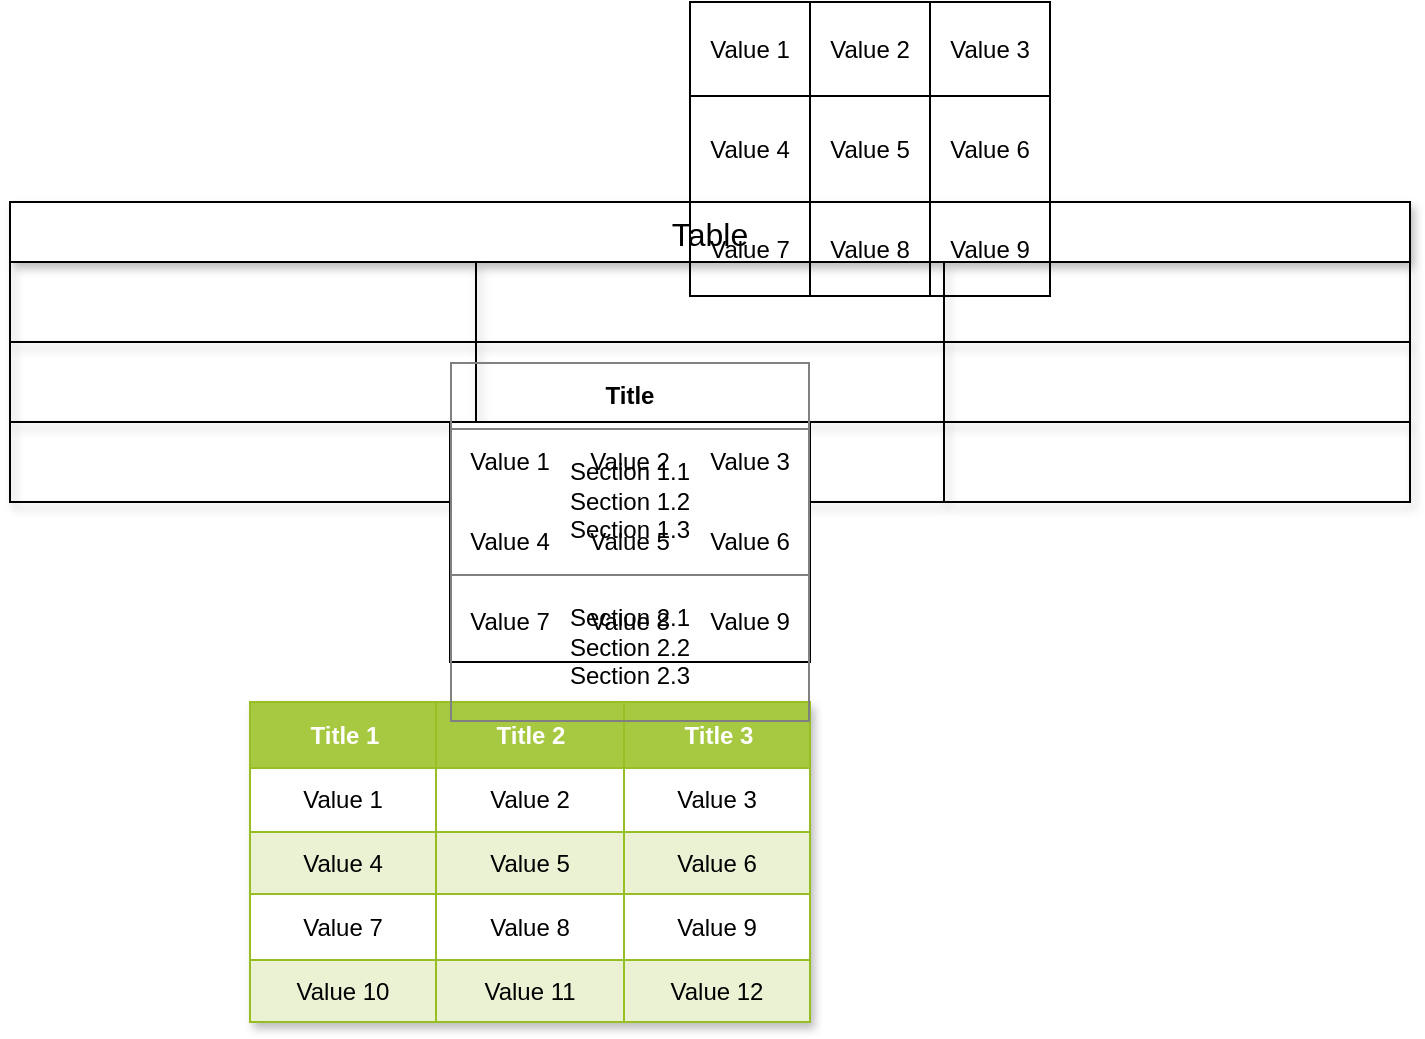 <mxfile version="24.3.1" type="device">
  <diagram name="หน้า-1" id="lGFt8jssTgGZ6eAb4FzK">
    <mxGraphModel dx="1050" dy="617" grid="1" gridSize="10" guides="1" tooltips="1" connect="1" arrows="1" fold="1" page="1" pageScale="1" pageWidth="827" pageHeight="1169" math="0" shadow="0">
      <root>
        <mxCell id="0" />
        <mxCell id="1" parent="0" />
        <mxCell id="sUJI07cc3r80qlHOVlr8-1" value="Table" style="shape=table;startSize=30;container=1;collapsible=0;childLayout=tableLayout;strokeColor=default;fontSize=16;shadow=1;" vertex="1" parent="1">
          <mxGeometry x="100" y="150" width="700" height="150" as="geometry" />
        </mxCell>
        <mxCell id="sUJI07cc3r80qlHOVlr8-2" value="" style="shape=tableRow;horizontal=0;startSize=0;swimlaneHead=0;swimlaneBody=0;strokeColor=inherit;top=0;left=0;bottom=0;right=0;collapsible=0;dropTarget=0;fillColor=none;points=[[0,0.5],[1,0.5]];portConstraint=eastwest;fontSize=16;" vertex="1" parent="sUJI07cc3r80qlHOVlr8-1">
          <mxGeometry y="30" width="700" height="40" as="geometry" />
        </mxCell>
        <mxCell id="sUJI07cc3r80qlHOVlr8-3" value="" style="shape=partialRectangle;html=1;whiteSpace=wrap;connectable=0;strokeColor=inherit;overflow=hidden;fillColor=none;top=0;left=0;bottom=0;right=0;pointerEvents=1;fontSize=16;" vertex="1" parent="sUJI07cc3r80qlHOVlr8-2">
          <mxGeometry width="233" height="40" as="geometry">
            <mxRectangle width="233" height="40" as="alternateBounds" />
          </mxGeometry>
        </mxCell>
        <mxCell id="sUJI07cc3r80qlHOVlr8-4" value="" style="shape=partialRectangle;html=1;whiteSpace=wrap;connectable=0;strokeColor=inherit;overflow=hidden;fillColor=none;top=0;left=0;bottom=0;right=0;pointerEvents=1;fontSize=16;" vertex="1" parent="sUJI07cc3r80qlHOVlr8-2">
          <mxGeometry x="233" width="234" height="40" as="geometry">
            <mxRectangle width="234" height="40" as="alternateBounds" />
          </mxGeometry>
        </mxCell>
        <mxCell id="sUJI07cc3r80qlHOVlr8-5" value="" style="shape=partialRectangle;html=1;whiteSpace=wrap;connectable=0;strokeColor=inherit;overflow=hidden;fillColor=none;top=0;left=0;bottom=0;right=0;pointerEvents=1;fontSize=16;" vertex="1" parent="sUJI07cc3r80qlHOVlr8-2">
          <mxGeometry x="467" width="233" height="40" as="geometry">
            <mxRectangle width="233" height="40" as="alternateBounds" />
          </mxGeometry>
        </mxCell>
        <mxCell id="sUJI07cc3r80qlHOVlr8-6" value="" style="shape=tableRow;horizontal=0;startSize=0;swimlaneHead=0;swimlaneBody=0;strokeColor=inherit;top=0;left=0;bottom=0;right=0;collapsible=0;dropTarget=0;fillColor=none;points=[[0,0.5],[1,0.5]];portConstraint=eastwest;fontSize=16;" vertex="1" parent="sUJI07cc3r80qlHOVlr8-1">
          <mxGeometry y="70" width="700" height="40" as="geometry" />
        </mxCell>
        <mxCell id="sUJI07cc3r80qlHOVlr8-7" value="" style="shape=partialRectangle;html=1;whiteSpace=wrap;connectable=0;strokeColor=inherit;overflow=hidden;fillColor=none;top=0;left=0;bottom=0;right=0;pointerEvents=1;fontSize=16;" vertex="1" parent="sUJI07cc3r80qlHOVlr8-6">
          <mxGeometry width="233" height="40" as="geometry">
            <mxRectangle width="233" height="40" as="alternateBounds" />
          </mxGeometry>
        </mxCell>
        <mxCell id="sUJI07cc3r80qlHOVlr8-8" value="" style="shape=partialRectangle;html=1;whiteSpace=wrap;connectable=0;strokeColor=inherit;overflow=hidden;fillColor=none;top=0;left=0;bottom=0;right=0;pointerEvents=1;fontSize=16;" vertex="1" parent="sUJI07cc3r80qlHOVlr8-6">
          <mxGeometry x="233" width="234" height="40" as="geometry">
            <mxRectangle width="234" height="40" as="alternateBounds" />
          </mxGeometry>
        </mxCell>
        <mxCell id="sUJI07cc3r80qlHOVlr8-9" value="" style="shape=partialRectangle;html=1;whiteSpace=wrap;connectable=0;strokeColor=inherit;overflow=hidden;fillColor=none;top=0;left=0;bottom=0;right=0;pointerEvents=1;fontSize=16;" vertex="1" parent="sUJI07cc3r80qlHOVlr8-6">
          <mxGeometry x="467" width="233" height="40" as="geometry">
            <mxRectangle width="233" height="40" as="alternateBounds" />
          </mxGeometry>
        </mxCell>
        <mxCell id="sUJI07cc3r80qlHOVlr8-10" value="" style="shape=tableRow;horizontal=0;startSize=0;swimlaneHead=0;swimlaneBody=0;strokeColor=inherit;top=0;left=0;bottom=0;right=0;collapsible=0;dropTarget=0;fillColor=none;points=[[0,0.5],[1,0.5]];portConstraint=eastwest;fontSize=16;" vertex="1" parent="sUJI07cc3r80qlHOVlr8-1">
          <mxGeometry y="110" width="700" height="40" as="geometry" />
        </mxCell>
        <mxCell id="sUJI07cc3r80qlHOVlr8-11" value="" style="shape=partialRectangle;html=1;whiteSpace=wrap;connectable=0;strokeColor=inherit;overflow=hidden;fillColor=none;top=0;left=0;bottom=0;right=0;pointerEvents=1;fontSize=16;" vertex="1" parent="sUJI07cc3r80qlHOVlr8-10">
          <mxGeometry width="233" height="40" as="geometry">
            <mxRectangle width="233" height="40" as="alternateBounds" />
          </mxGeometry>
        </mxCell>
        <mxCell id="sUJI07cc3r80qlHOVlr8-12" value="" style="shape=partialRectangle;html=1;whiteSpace=wrap;connectable=0;strokeColor=inherit;overflow=hidden;fillColor=none;top=0;left=0;bottom=0;right=0;pointerEvents=1;fontSize=16;" vertex="1" parent="sUJI07cc3r80qlHOVlr8-10">
          <mxGeometry x="233" width="234" height="40" as="geometry">
            <mxRectangle width="234" height="40" as="alternateBounds" />
          </mxGeometry>
        </mxCell>
        <mxCell id="sUJI07cc3r80qlHOVlr8-13" value="" style="shape=partialRectangle;html=1;whiteSpace=wrap;connectable=0;strokeColor=inherit;overflow=hidden;fillColor=none;top=0;left=0;bottom=0;right=0;pointerEvents=1;fontSize=16;" vertex="1" parent="sUJI07cc3r80qlHOVlr8-10">
          <mxGeometry x="467" width="233" height="40" as="geometry">
            <mxRectangle width="233" height="40" as="alternateBounds" />
          </mxGeometry>
        </mxCell>
        <mxCell id="sUJI07cc3r80qlHOVlr8-14" value="Assets" style="childLayout=tableLayout;recursiveResize=0;strokeColor=#98bf21;fillColor=#A7C942;shadow=1;" vertex="1" parent="1">
          <mxGeometry x="220" y="400" width="280" height="160" as="geometry" />
        </mxCell>
        <mxCell id="sUJI07cc3r80qlHOVlr8-15" style="shape=tableRow;horizontal=0;startSize=0;swimlaneHead=0;swimlaneBody=0;top=0;left=0;bottom=0;right=0;dropTarget=0;collapsible=0;recursiveResize=0;expand=0;fontStyle=0;strokeColor=inherit;fillColor=#ffffff;" vertex="1" parent="sUJI07cc3r80qlHOVlr8-14">
          <mxGeometry width="280" height="33" as="geometry" />
        </mxCell>
        <mxCell id="sUJI07cc3r80qlHOVlr8-16" value="Title 1" style="connectable=0;recursiveResize=0;strokeColor=inherit;fillColor=#A7C942;align=center;fontStyle=1;fontColor=#FFFFFF;html=1;" vertex="1" parent="sUJI07cc3r80qlHOVlr8-15">
          <mxGeometry width="93" height="33" as="geometry">
            <mxRectangle width="93" height="33" as="alternateBounds" />
          </mxGeometry>
        </mxCell>
        <mxCell id="sUJI07cc3r80qlHOVlr8-17" value="Title 2" style="connectable=0;recursiveResize=0;strokeColor=inherit;fillColor=#A7C942;align=center;fontStyle=1;fontColor=#FFFFFF;html=1;" vertex="1" parent="sUJI07cc3r80qlHOVlr8-15">
          <mxGeometry x="93" width="94" height="33" as="geometry">
            <mxRectangle width="94" height="33" as="alternateBounds" />
          </mxGeometry>
        </mxCell>
        <mxCell id="sUJI07cc3r80qlHOVlr8-18" value="Title 3" style="connectable=0;recursiveResize=0;strokeColor=inherit;fillColor=#A7C942;align=center;fontStyle=1;fontColor=#FFFFFF;html=1;" vertex="1" parent="sUJI07cc3r80qlHOVlr8-15">
          <mxGeometry x="187" width="93" height="33" as="geometry">
            <mxRectangle width="93" height="33" as="alternateBounds" />
          </mxGeometry>
        </mxCell>
        <mxCell id="sUJI07cc3r80qlHOVlr8-19" value="" style="shape=tableRow;horizontal=0;startSize=0;swimlaneHead=0;swimlaneBody=0;top=0;left=0;bottom=0;right=0;dropTarget=0;collapsible=0;recursiveResize=0;expand=0;fontStyle=0;strokeColor=inherit;fillColor=#ffffff;" vertex="1" parent="sUJI07cc3r80qlHOVlr8-14">
          <mxGeometry y="33" width="280" height="32" as="geometry" />
        </mxCell>
        <mxCell id="sUJI07cc3r80qlHOVlr8-20" value="Value 1" style="connectable=0;recursiveResize=0;strokeColor=inherit;fillColor=inherit;align=center;whiteSpace=wrap;html=1;" vertex="1" parent="sUJI07cc3r80qlHOVlr8-19">
          <mxGeometry width="93" height="32" as="geometry">
            <mxRectangle width="93" height="32" as="alternateBounds" />
          </mxGeometry>
        </mxCell>
        <mxCell id="sUJI07cc3r80qlHOVlr8-21" value="Value 2" style="connectable=0;recursiveResize=0;strokeColor=inherit;fillColor=inherit;align=center;whiteSpace=wrap;html=1;" vertex="1" parent="sUJI07cc3r80qlHOVlr8-19">
          <mxGeometry x="93" width="94" height="32" as="geometry">
            <mxRectangle width="94" height="32" as="alternateBounds" />
          </mxGeometry>
        </mxCell>
        <mxCell id="sUJI07cc3r80qlHOVlr8-22" value="Value 3" style="connectable=0;recursiveResize=0;strokeColor=inherit;fillColor=inherit;align=center;whiteSpace=wrap;html=1;" vertex="1" parent="sUJI07cc3r80qlHOVlr8-19">
          <mxGeometry x="187" width="93" height="32" as="geometry">
            <mxRectangle width="93" height="32" as="alternateBounds" />
          </mxGeometry>
        </mxCell>
        <mxCell id="sUJI07cc3r80qlHOVlr8-23" value="" style="shape=tableRow;horizontal=0;startSize=0;swimlaneHead=0;swimlaneBody=0;top=0;left=0;bottom=0;right=0;dropTarget=0;collapsible=0;recursiveResize=0;expand=0;fontStyle=1;strokeColor=inherit;fillColor=#EAF2D3;" vertex="1" parent="sUJI07cc3r80qlHOVlr8-14">
          <mxGeometry y="65" width="280" height="31" as="geometry" />
        </mxCell>
        <mxCell id="sUJI07cc3r80qlHOVlr8-24" value="Value 4" style="connectable=0;recursiveResize=0;strokeColor=inherit;fillColor=inherit;whiteSpace=wrap;html=1;" vertex="1" parent="sUJI07cc3r80qlHOVlr8-23">
          <mxGeometry width="93" height="31" as="geometry">
            <mxRectangle width="93" height="31" as="alternateBounds" />
          </mxGeometry>
        </mxCell>
        <mxCell id="sUJI07cc3r80qlHOVlr8-25" value="Value 5" style="connectable=0;recursiveResize=0;strokeColor=inherit;fillColor=inherit;whiteSpace=wrap;html=1;" vertex="1" parent="sUJI07cc3r80qlHOVlr8-23">
          <mxGeometry x="93" width="94" height="31" as="geometry">
            <mxRectangle width="94" height="31" as="alternateBounds" />
          </mxGeometry>
        </mxCell>
        <mxCell id="sUJI07cc3r80qlHOVlr8-26" value="Value 6" style="connectable=0;recursiveResize=0;strokeColor=inherit;fillColor=inherit;whiteSpace=wrap;html=1;" vertex="1" parent="sUJI07cc3r80qlHOVlr8-23">
          <mxGeometry x="187" width="93" height="31" as="geometry">
            <mxRectangle width="93" height="31" as="alternateBounds" />
          </mxGeometry>
        </mxCell>
        <mxCell id="sUJI07cc3r80qlHOVlr8-27" value="" style="shape=tableRow;horizontal=0;startSize=0;swimlaneHead=0;swimlaneBody=0;top=0;left=0;bottom=0;right=0;dropTarget=0;collapsible=0;recursiveResize=0;expand=0;fontStyle=0;strokeColor=inherit;fillColor=#ffffff;" vertex="1" parent="sUJI07cc3r80qlHOVlr8-14">
          <mxGeometry y="96" width="280" height="33" as="geometry" />
        </mxCell>
        <mxCell id="sUJI07cc3r80qlHOVlr8-28" value="Value 7" style="connectable=0;recursiveResize=0;strokeColor=inherit;fillColor=inherit;fontStyle=0;align=center;whiteSpace=wrap;html=1;" vertex="1" parent="sUJI07cc3r80qlHOVlr8-27">
          <mxGeometry width="93" height="33" as="geometry">
            <mxRectangle width="93" height="33" as="alternateBounds" />
          </mxGeometry>
        </mxCell>
        <mxCell id="sUJI07cc3r80qlHOVlr8-29" value="Value 8" style="connectable=0;recursiveResize=0;strokeColor=inherit;fillColor=inherit;fontStyle=0;align=center;whiteSpace=wrap;html=1;" vertex="1" parent="sUJI07cc3r80qlHOVlr8-27">
          <mxGeometry x="93" width="94" height="33" as="geometry">
            <mxRectangle width="94" height="33" as="alternateBounds" />
          </mxGeometry>
        </mxCell>
        <mxCell id="sUJI07cc3r80qlHOVlr8-30" value="Value 9" style="connectable=0;recursiveResize=0;strokeColor=inherit;fillColor=inherit;fontStyle=0;align=center;whiteSpace=wrap;html=1;" vertex="1" parent="sUJI07cc3r80qlHOVlr8-27">
          <mxGeometry x="187" width="93" height="33" as="geometry">
            <mxRectangle width="93" height="33" as="alternateBounds" />
          </mxGeometry>
        </mxCell>
        <mxCell id="sUJI07cc3r80qlHOVlr8-31" value="" style="shape=tableRow;horizontal=0;startSize=0;swimlaneHead=0;swimlaneBody=0;top=0;left=0;bottom=0;right=0;dropTarget=0;collapsible=0;recursiveResize=0;expand=0;fontStyle=1;strokeColor=inherit;fillColor=#EAF2D3;" vertex="1" parent="sUJI07cc3r80qlHOVlr8-14">
          <mxGeometry y="129" width="280" height="31" as="geometry" />
        </mxCell>
        <mxCell id="sUJI07cc3r80qlHOVlr8-32" value="Value 10" style="connectable=0;recursiveResize=0;strokeColor=inherit;fillColor=inherit;whiteSpace=wrap;html=1;" vertex="1" parent="sUJI07cc3r80qlHOVlr8-31">
          <mxGeometry width="93" height="31" as="geometry">
            <mxRectangle width="93" height="31" as="alternateBounds" />
          </mxGeometry>
        </mxCell>
        <mxCell id="sUJI07cc3r80qlHOVlr8-33" value="Value 11" style="connectable=0;recursiveResize=0;strokeColor=inherit;fillColor=inherit;whiteSpace=wrap;html=1;" vertex="1" parent="sUJI07cc3r80qlHOVlr8-31">
          <mxGeometry x="93" width="94" height="31" as="geometry">
            <mxRectangle width="94" height="31" as="alternateBounds" />
          </mxGeometry>
        </mxCell>
        <mxCell id="sUJI07cc3r80qlHOVlr8-34" value="Value 12" style="connectable=0;recursiveResize=0;strokeColor=inherit;fillColor=inherit;whiteSpace=wrap;html=1;" vertex="1" parent="sUJI07cc3r80qlHOVlr8-31">
          <mxGeometry x="187" width="93" height="31" as="geometry">
            <mxRectangle width="93" height="31" as="alternateBounds" />
          </mxGeometry>
        </mxCell>
        <mxCell id="sUJI07cc3r80qlHOVlr8-35" value="&lt;ul&gt;&lt;li&gt;Value 1&lt;/li&gt;&lt;li&gt;Value 2&lt;/li&gt;&lt;li&gt;Value 3&lt;/li&gt;&lt;/ul&gt;" style="text;strokeColor=none;fillColor=none;html=1;whiteSpace=wrap;verticalAlign=middle;overflow=hidden;" vertex="1" parent="1">
          <mxGeometry x="360" y="280" width="100" height="80" as="geometry" />
        </mxCell>
        <mxCell id="sUJI07cc3r80qlHOVlr8-36" value="&lt;ol&gt;&lt;li&gt;Value 1&lt;/li&gt;&lt;li&gt;Value 2&lt;/li&gt;&lt;li&gt;Value 3&lt;/li&gt;&lt;/ol&gt;" style="text;strokeColor=none;fillColor=none;html=1;whiteSpace=wrap;verticalAlign=middle;overflow=hidden;" vertex="1" parent="1">
          <mxGeometry x="360" y="280" width="100" height="80" as="geometry" />
        </mxCell>
        <mxCell id="sUJI07cc3r80qlHOVlr8-37" value="" style="shape=table;html=1;whiteSpace=wrap;startSize=0;container=1;collapsible=0;childLayout=tableLayout;columnLines=0;rowLines=0;fontSize=16;strokeColor=default;" vertex="1" parent="1">
          <mxGeometry x="320" y="260" width="180" height="120" as="geometry" />
        </mxCell>
        <mxCell id="sUJI07cc3r80qlHOVlr8-38" value="" style="shape=tableRow;horizontal=0;startSize=0;swimlaneHead=0;swimlaneBody=0;top=0;left=0;bottom=0;right=0;collapsible=0;dropTarget=0;fillColor=none;points=[[0,0.5],[1,0.5]];portConstraint=eastwest;fontSize=16;strokeColor=inherit;" vertex="1" parent="sUJI07cc3r80qlHOVlr8-37">
          <mxGeometry width="180" height="40" as="geometry" />
        </mxCell>
        <mxCell id="sUJI07cc3r80qlHOVlr8-39" value="Value 1" style="shape=partialRectangle;html=1;whiteSpace=wrap;connectable=0;fillColor=none;top=0;left=0;bottom=0;right=0;overflow=hidden;fontSize=12;strokeColor=inherit;" vertex="1" parent="sUJI07cc3r80qlHOVlr8-38">
          <mxGeometry width="60" height="40" as="geometry">
            <mxRectangle width="60" height="40" as="alternateBounds" />
          </mxGeometry>
        </mxCell>
        <mxCell id="sUJI07cc3r80qlHOVlr8-40" value="Value 2" style="shape=partialRectangle;html=1;whiteSpace=wrap;connectable=0;fillColor=none;top=0;left=0;bottom=0;right=0;overflow=hidden;fontSize=12;strokeColor=inherit;" vertex="1" parent="sUJI07cc3r80qlHOVlr8-38">
          <mxGeometry x="60" width="60" height="40" as="geometry">
            <mxRectangle width="60" height="40" as="alternateBounds" />
          </mxGeometry>
        </mxCell>
        <mxCell id="sUJI07cc3r80qlHOVlr8-41" value="Value 3" style="shape=partialRectangle;html=1;whiteSpace=wrap;connectable=0;fillColor=none;top=0;left=0;bottom=0;right=0;overflow=hidden;fontSize=12;strokeColor=inherit;" vertex="1" parent="sUJI07cc3r80qlHOVlr8-38">
          <mxGeometry x="120" width="60" height="40" as="geometry">
            <mxRectangle width="60" height="40" as="alternateBounds" />
          </mxGeometry>
        </mxCell>
        <mxCell id="sUJI07cc3r80qlHOVlr8-42" value="" style="shape=tableRow;horizontal=0;startSize=0;swimlaneHead=0;swimlaneBody=0;top=0;left=0;bottom=0;right=0;collapsible=0;dropTarget=0;fillColor=none;points=[[0,0.5],[1,0.5]];portConstraint=eastwest;fontSize=16;strokeColor=inherit;" vertex="1" parent="sUJI07cc3r80qlHOVlr8-37">
          <mxGeometry y="40" width="180" height="40" as="geometry" />
        </mxCell>
        <mxCell id="sUJI07cc3r80qlHOVlr8-43" value="Value 4" style="shape=partialRectangle;html=1;whiteSpace=wrap;connectable=0;fillColor=none;top=0;left=0;bottom=0;right=0;overflow=hidden;fontSize=12;strokeColor=inherit;" vertex="1" parent="sUJI07cc3r80qlHOVlr8-42">
          <mxGeometry width="60" height="40" as="geometry">
            <mxRectangle width="60" height="40" as="alternateBounds" />
          </mxGeometry>
        </mxCell>
        <mxCell id="sUJI07cc3r80qlHOVlr8-44" value="Value 5" style="shape=partialRectangle;html=1;whiteSpace=wrap;connectable=0;fillColor=none;top=0;left=0;bottom=0;right=0;overflow=hidden;fontSize=12;strokeColor=inherit;" vertex="1" parent="sUJI07cc3r80qlHOVlr8-42">
          <mxGeometry x="60" width="60" height="40" as="geometry">
            <mxRectangle width="60" height="40" as="alternateBounds" />
          </mxGeometry>
        </mxCell>
        <mxCell id="sUJI07cc3r80qlHOVlr8-45" value="Value 6" style="shape=partialRectangle;html=1;whiteSpace=wrap;connectable=0;fillColor=none;top=0;left=0;bottom=0;right=0;overflow=hidden;fontSize=12;strokeColor=inherit;" vertex="1" parent="sUJI07cc3r80qlHOVlr8-42">
          <mxGeometry x="120" width="60" height="40" as="geometry">
            <mxRectangle width="60" height="40" as="alternateBounds" />
          </mxGeometry>
        </mxCell>
        <mxCell id="sUJI07cc3r80qlHOVlr8-46" value="" style="shape=tableRow;horizontal=0;startSize=0;swimlaneHead=0;swimlaneBody=0;top=0;left=0;bottom=0;right=0;collapsible=0;dropTarget=0;fillColor=none;points=[[0,0.5],[1,0.5]];portConstraint=eastwest;fontSize=16;strokeColor=inherit;" vertex="1" parent="sUJI07cc3r80qlHOVlr8-37">
          <mxGeometry y="80" width="180" height="40" as="geometry" />
        </mxCell>
        <mxCell id="sUJI07cc3r80qlHOVlr8-47" value="Value 7" style="shape=partialRectangle;html=1;whiteSpace=wrap;connectable=0;fillColor=none;top=0;left=0;bottom=0;right=0;overflow=hidden;fontSize=12;strokeColor=inherit;" vertex="1" parent="sUJI07cc3r80qlHOVlr8-46">
          <mxGeometry width="60" height="40" as="geometry">
            <mxRectangle width="60" height="40" as="alternateBounds" />
          </mxGeometry>
        </mxCell>
        <mxCell id="sUJI07cc3r80qlHOVlr8-48" value="Value 8" style="shape=partialRectangle;html=1;whiteSpace=wrap;connectable=0;fillColor=none;top=0;left=0;bottom=0;right=0;overflow=hidden;fontSize=12;strokeColor=inherit;" vertex="1" parent="sUJI07cc3r80qlHOVlr8-46">
          <mxGeometry x="60" width="60" height="40" as="geometry">
            <mxRectangle width="60" height="40" as="alternateBounds" />
          </mxGeometry>
        </mxCell>
        <mxCell id="sUJI07cc3r80qlHOVlr8-49" value="Value 9" style="shape=partialRectangle;html=1;whiteSpace=wrap;connectable=0;fillColor=none;top=0;left=0;bottom=0;right=0;overflow=hidden;fontSize=12;strokeColor=inherit;" vertex="1" parent="sUJI07cc3r80qlHOVlr8-46">
          <mxGeometry x="120" width="60" height="40" as="geometry">
            <mxRectangle width="60" height="40" as="alternateBounds" />
          </mxGeometry>
        </mxCell>
        <mxCell id="sUJI07cc3r80qlHOVlr8-50" value="&lt;table border=&quot;1&quot; width=&quot;100%&quot; height=&quot;100%&quot; cellpadding=&quot;4&quot; style=&quot;width:100%;height:100%;border-collapse:collapse;&quot;&gt;&lt;tr&gt;&lt;th align=&quot;center&quot;&gt;&lt;b&gt;Title&lt;/b&gt;&lt;/th&gt;&lt;/tr&gt;&lt;tr&gt;&lt;td align=&quot;center&quot;&gt;Section 1.1&#xa;Section 1.2&#xa;Section 1.3&lt;/td&gt;&lt;/tr&gt;&lt;tr&gt;&lt;td align=&quot;center&quot;&gt;Section 2.1&#xa;Section 2.2&#xa;Section 2.3&lt;/td&gt;&lt;/tr&gt;&lt;/table&gt;" style="text;html=1;whiteSpace=wrap;strokeColor=none;fillColor=none;overflow=fill;" vertex="1" parent="1">
          <mxGeometry x="320" y="230" width="180" height="180" as="geometry" />
        </mxCell>
        <mxCell id="sUJI07cc3r80qlHOVlr8-51" value="" style="childLayout=tableLayout;recursiveResize=0;shadow=0;fillColor=none;" vertex="1" parent="1">
          <mxGeometry x="440" y="50" width="180" height="147" as="geometry" />
        </mxCell>
        <mxCell id="sUJI07cc3r80qlHOVlr8-52" value="" style="shape=tableRow;horizontal=0;startSize=0;swimlaneHead=0;swimlaneBody=0;top=0;left=0;bottom=0;right=0;dropTarget=0;collapsible=0;recursiveResize=0;expand=0;fontStyle=0;fillColor=none;strokeColor=inherit;" vertex="1" parent="sUJI07cc3r80qlHOVlr8-51">
          <mxGeometry width="180" height="47" as="geometry" />
        </mxCell>
        <mxCell id="sUJI07cc3r80qlHOVlr8-53" value="Value 1" style="connectable=0;recursiveResize=0;strokeColor=inherit;fillColor=none;align=center;whiteSpace=wrap;html=1;" vertex="1" parent="sUJI07cc3r80qlHOVlr8-52">
          <mxGeometry width="60" height="47" as="geometry">
            <mxRectangle width="60" height="47" as="alternateBounds" />
          </mxGeometry>
        </mxCell>
        <mxCell id="sUJI07cc3r80qlHOVlr8-54" value="Value 2" style="connectable=0;recursiveResize=0;strokeColor=inherit;fillColor=none;align=center;whiteSpace=wrap;html=1;" vertex="1" parent="sUJI07cc3r80qlHOVlr8-52">
          <mxGeometry x="60" width="60" height="47" as="geometry">
            <mxRectangle width="60" height="47" as="alternateBounds" />
          </mxGeometry>
        </mxCell>
        <mxCell id="sUJI07cc3r80qlHOVlr8-55" value="Value 3" style="connectable=0;recursiveResize=0;strokeColor=inherit;fillColor=none;align=center;whiteSpace=wrap;html=1;" vertex="1" parent="sUJI07cc3r80qlHOVlr8-52">
          <mxGeometry x="120" width="60" height="47" as="geometry">
            <mxRectangle width="60" height="47" as="alternateBounds" />
          </mxGeometry>
        </mxCell>
        <mxCell id="sUJI07cc3r80qlHOVlr8-56" style="shape=tableRow;horizontal=0;startSize=0;swimlaneHead=0;swimlaneBody=0;top=0;left=0;bottom=0;right=0;dropTarget=0;collapsible=0;recursiveResize=0;expand=0;fontStyle=0;fillColor=none;strokeColor=inherit;" vertex="1" parent="sUJI07cc3r80qlHOVlr8-51">
          <mxGeometry y="47" width="180" height="53" as="geometry" />
        </mxCell>
        <mxCell id="sUJI07cc3r80qlHOVlr8-57" value="Value 4" style="connectable=0;recursiveResize=0;strokeColor=inherit;fillColor=none;align=center;whiteSpace=wrap;html=1;" vertex="1" parent="sUJI07cc3r80qlHOVlr8-56">
          <mxGeometry width="60" height="53" as="geometry">
            <mxRectangle width="60" height="53" as="alternateBounds" />
          </mxGeometry>
        </mxCell>
        <mxCell id="sUJI07cc3r80qlHOVlr8-58" value="Value 5" style="connectable=0;recursiveResize=0;strokeColor=inherit;fillColor=none;align=center;whiteSpace=wrap;html=1;" vertex="1" parent="sUJI07cc3r80qlHOVlr8-56">
          <mxGeometry x="60" width="60" height="53" as="geometry">
            <mxRectangle width="60" height="53" as="alternateBounds" />
          </mxGeometry>
        </mxCell>
        <mxCell id="sUJI07cc3r80qlHOVlr8-59" value="Value 6" style="connectable=0;recursiveResize=0;strokeColor=inherit;fillColor=none;align=center;whiteSpace=wrap;html=1;" vertex="1" parent="sUJI07cc3r80qlHOVlr8-56">
          <mxGeometry x="120" width="60" height="53" as="geometry">
            <mxRectangle width="60" height="53" as="alternateBounds" />
          </mxGeometry>
        </mxCell>
        <mxCell id="sUJI07cc3r80qlHOVlr8-60" style="shape=tableRow;horizontal=0;startSize=0;swimlaneHead=0;swimlaneBody=0;top=0;left=0;bottom=0;right=0;dropTarget=0;collapsible=0;recursiveResize=0;expand=0;fontStyle=0;fillColor=none;strokeColor=inherit;" vertex="1" parent="sUJI07cc3r80qlHOVlr8-51">
          <mxGeometry y="100" width="180" height="47" as="geometry" />
        </mxCell>
        <mxCell id="sUJI07cc3r80qlHOVlr8-61" value="Value 7" style="connectable=0;recursiveResize=0;strokeColor=inherit;fillColor=none;align=center;whiteSpace=wrap;html=1;" vertex="1" parent="sUJI07cc3r80qlHOVlr8-60">
          <mxGeometry width="60" height="47" as="geometry">
            <mxRectangle width="60" height="47" as="alternateBounds" />
          </mxGeometry>
        </mxCell>
        <mxCell id="sUJI07cc3r80qlHOVlr8-62" value="Value 8" style="connectable=0;recursiveResize=0;strokeColor=inherit;fillColor=none;align=center;whiteSpace=wrap;html=1;" vertex="1" parent="sUJI07cc3r80qlHOVlr8-60">
          <mxGeometry x="60" width="60" height="47" as="geometry">
            <mxRectangle width="60" height="47" as="alternateBounds" />
          </mxGeometry>
        </mxCell>
        <mxCell id="sUJI07cc3r80qlHOVlr8-63" value="Value 9" style="connectable=0;recursiveResize=0;strokeColor=inherit;fillColor=none;align=center;whiteSpace=wrap;html=1;" vertex="1" parent="sUJI07cc3r80qlHOVlr8-60">
          <mxGeometry x="120" width="60" height="47" as="geometry">
            <mxRectangle width="60" height="47" as="alternateBounds" />
          </mxGeometry>
        </mxCell>
      </root>
    </mxGraphModel>
  </diagram>
</mxfile>
